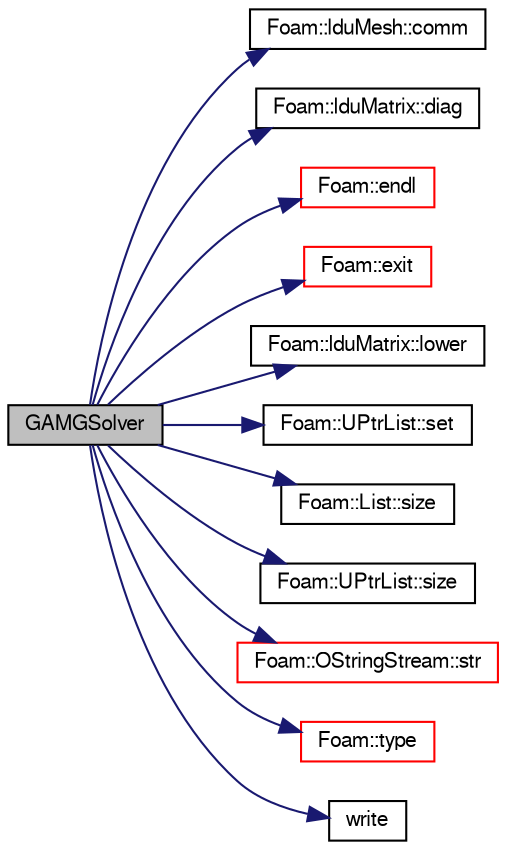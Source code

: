 digraph "GAMGSolver"
{
  bgcolor="transparent";
  edge [fontname="FreeSans",fontsize="10",labelfontname="FreeSans",labelfontsize="10"];
  node [fontname="FreeSans",fontsize="10",shape=record];
  rankdir="LR";
  Node1 [label="GAMGSolver",height=0.2,width=0.4,color="black", fillcolor="grey75", style="filled" fontcolor="black"];
  Node1 -> Node2 [color="midnightblue",fontsize="10",style="solid",fontname="FreeSans"];
  Node2 [label="Foam::lduMesh::comm",height=0.2,width=0.4,color="black",URL="$a01247.html#a0cbbacb7f81d23eab556e8696b08bdb2",tooltip="Return communicator used for parallel communication. "];
  Node1 -> Node3 [color="midnightblue",fontsize="10",style="solid",fontname="FreeSans"];
  Node3 [label="Foam::lduMatrix::diag",height=0.2,width=0.4,color="black",URL="$a01245.html#a9140aaa9630c2cba2fe28369a649f2f0"];
  Node1 -> Node4 [color="midnightblue",fontsize="10",style="solid",fontname="FreeSans"];
  Node4 [label="Foam::endl",height=0.2,width=0.4,color="red",URL="$a10237.html#a2db8fe02a0d3909e9351bb4275b23ce4",tooltip="Add newline and flush stream. "];
  Node1 -> Node5 [color="midnightblue",fontsize="10",style="solid",fontname="FreeSans"];
  Node5 [label="Foam::exit",height=0.2,width=0.4,color="red",URL="$a10237.html#a06ca7250d8e89caf05243ec094843642"];
  Node1 -> Node6 [color="midnightblue",fontsize="10",style="solid",fontname="FreeSans"];
  Node6 [label="Foam::lduMatrix::lower",height=0.2,width=0.4,color="black",URL="$a01245.html#a734a4ef740d3c42f77537ecea178a161"];
  Node1 -> Node7 [color="midnightblue",fontsize="10",style="solid",fontname="FreeSans"];
  Node7 [label="Foam::UPtrList::set",height=0.2,width=0.4,color="black",URL="$a02692.html#affa9210cfaa91a145f3a9618d4ef3baf",tooltip="Is element set. "];
  Node1 -> Node8 [color="midnightblue",fontsize="10",style="solid",fontname="FreeSans"];
  Node8 [label="Foam::List::size",height=0.2,width=0.4,color="black",URL="$a01325.html#a8a5f6fa29bd4b500caf186f60245b384",tooltip="Override size to be inconsistent with allocated storage. "];
  Node1 -> Node9 [color="midnightblue",fontsize="10",style="solid",fontname="FreeSans"];
  Node9 [label="Foam::UPtrList::size",height=0.2,width=0.4,color="black",URL="$a02692.html#a723361dc2020160f5492e8fe2d09fa44",tooltip="Return the number of elements in the UPtrList. "];
  Node1 -> Node10 [color="midnightblue",fontsize="10",style="solid",fontname="FreeSans"];
  Node10 [label="Foam::OStringStream::str",height=0.2,width=0.4,color="red",URL="$a01688.html#a0bd251dfecae718a4c1568eb3d660697",tooltip="Return the string. "];
  Node1 -> Node11 [color="midnightblue",fontsize="10",style="solid",fontname="FreeSans"];
  Node11 [label="Foam::type",height=0.2,width=0.4,color="red",URL="$a10237.html#aec48583af672626378f501eb9fc32cd1",tooltip="Return the file type: DIRECTORY or FILE. "];
  Node1 -> Node12 [color="midnightblue",fontsize="10",style="solid",fontname="FreeSans"];
  Node12 [label="write",height=0.2,width=0.4,color="black",URL="$a02828.html#a8f30b3c2179b03a7acf273e9dea43342"];
}
